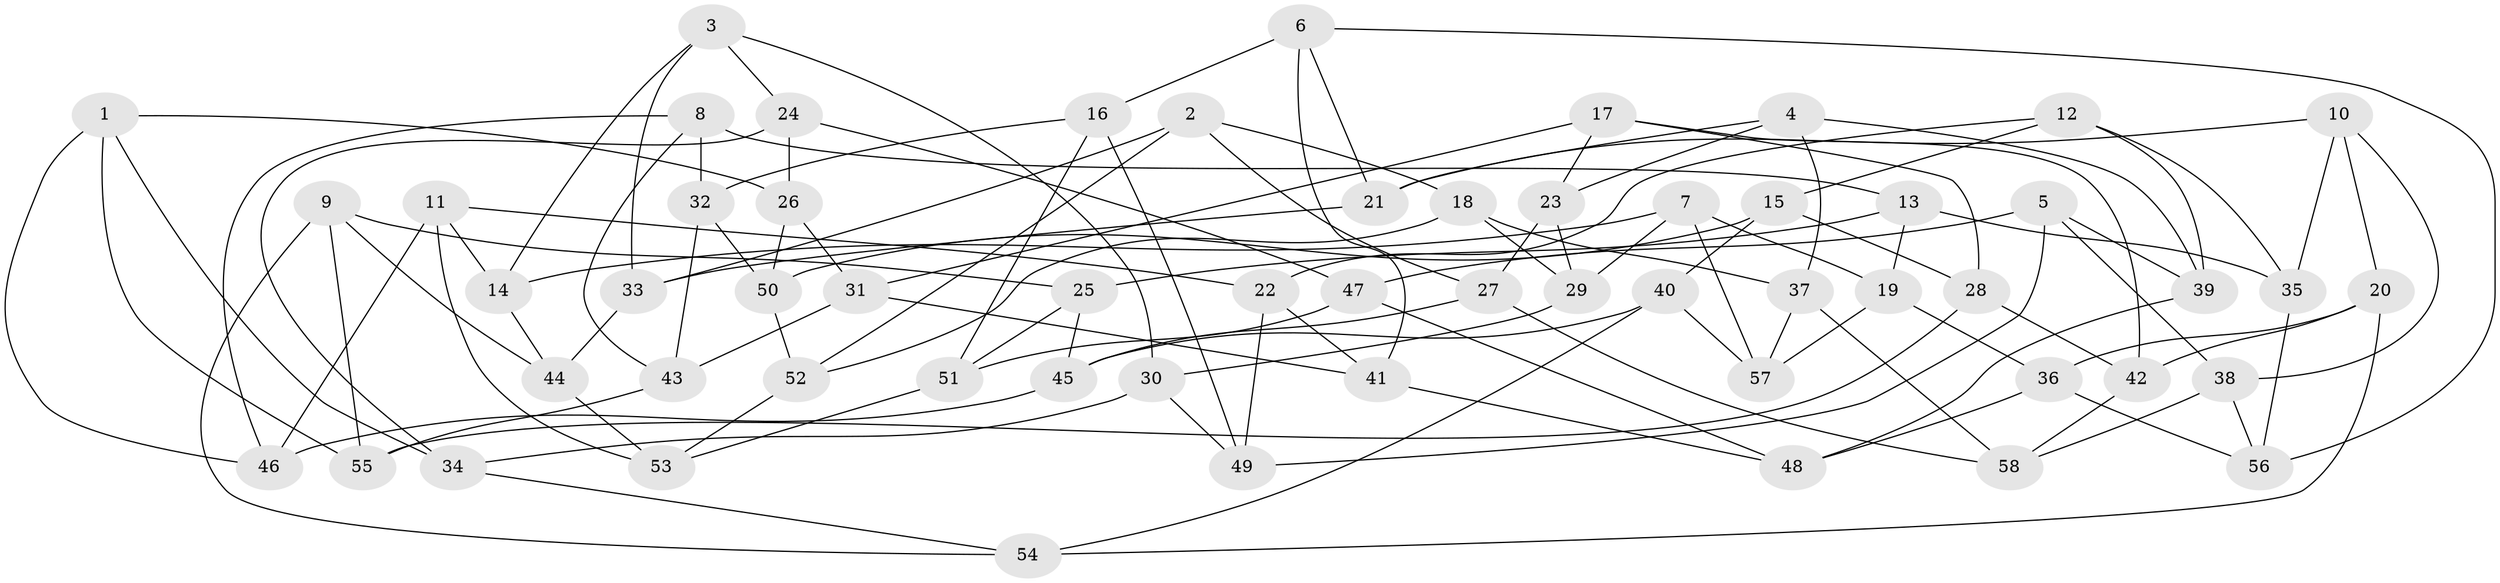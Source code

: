 // coarse degree distribution, {6: 0.5454545454545454, 3: 0.030303030303030304, 5: 0.21212121212121213, 4: 0.21212121212121213}
// Generated by graph-tools (version 1.1) at 2025/52/02/27/25 19:52:27]
// undirected, 58 vertices, 116 edges
graph export_dot {
graph [start="1"]
  node [color=gray90,style=filled];
  1;
  2;
  3;
  4;
  5;
  6;
  7;
  8;
  9;
  10;
  11;
  12;
  13;
  14;
  15;
  16;
  17;
  18;
  19;
  20;
  21;
  22;
  23;
  24;
  25;
  26;
  27;
  28;
  29;
  30;
  31;
  32;
  33;
  34;
  35;
  36;
  37;
  38;
  39;
  40;
  41;
  42;
  43;
  44;
  45;
  46;
  47;
  48;
  49;
  50;
  51;
  52;
  53;
  54;
  55;
  56;
  57;
  58;
  1 -- 46;
  1 -- 55;
  1 -- 34;
  1 -- 26;
  2 -- 18;
  2 -- 52;
  2 -- 27;
  2 -- 33;
  3 -- 33;
  3 -- 30;
  3 -- 24;
  3 -- 14;
  4 -- 21;
  4 -- 39;
  4 -- 37;
  4 -- 23;
  5 -- 49;
  5 -- 47;
  5 -- 38;
  5 -- 39;
  6 -- 21;
  6 -- 41;
  6 -- 16;
  6 -- 56;
  7 -- 14;
  7 -- 57;
  7 -- 19;
  7 -- 29;
  8 -- 13;
  8 -- 32;
  8 -- 43;
  8 -- 46;
  9 -- 54;
  9 -- 25;
  9 -- 55;
  9 -- 44;
  10 -- 21;
  10 -- 20;
  10 -- 35;
  10 -- 38;
  11 -- 46;
  11 -- 53;
  11 -- 14;
  11 -- 22;
  12 -- 15;
  12 -- 35;
  12 -- 22;
  12 -- 39;
  13 -- 19;
  13 -- 25;
  13 -- 35;
  14 -- 44;
  15 -- 40;
  15 -- 50;
  15 -- 28;
  16 -- 32;
  16 -- 51;
  16 -- 49;
  17 -- 28;
  17 -- 42;
  17 -- 31;
  17 -- 23;
  18 -- 52;
  18 -- 37;
  18 -- 29;
  19 -- 36;
  19 -- 57;
  20 -- 54;
  20 -- 42;
  20 -- 36;
  21 -- 33;
  22 -- 41;
  22 -- 49;
  23 -- 29;
  23 -- 27;
  24 -- 47;
  24 -- 34;
  24 -- 26;
  25 -- 51;
  25 -- 45;
  26 -- 31;
  26 -- 50;
  27 -- 45;
  27 -- 58;
  28 -- 55;
  28 -- 42;
  29 -- 30;
  30 -- 34;
  30 -- 49;
  31 -- 41;
  31 -- 43;
  32 -- 50;
  32 -- 43;
  33 -- 44;
  34 -- 54;
  35 -- 56;
  36 -- 48;
  36 -- 56;
  37 -- 58;
  37 -- 57;
  38 -- 58;
  38 -- 56;
  39 -- 48;
  40 -- 57;
  40 -- 54;
  40 -- 45;
  41 -- 48;
  42 -- 58;
  43 -- 55;
  44 -- 53;
  45 -- 46;
  47 -- 51;
  47 -- 48;
  50 -- 52;
  51 -- 53;
  52 -- 53;
}
